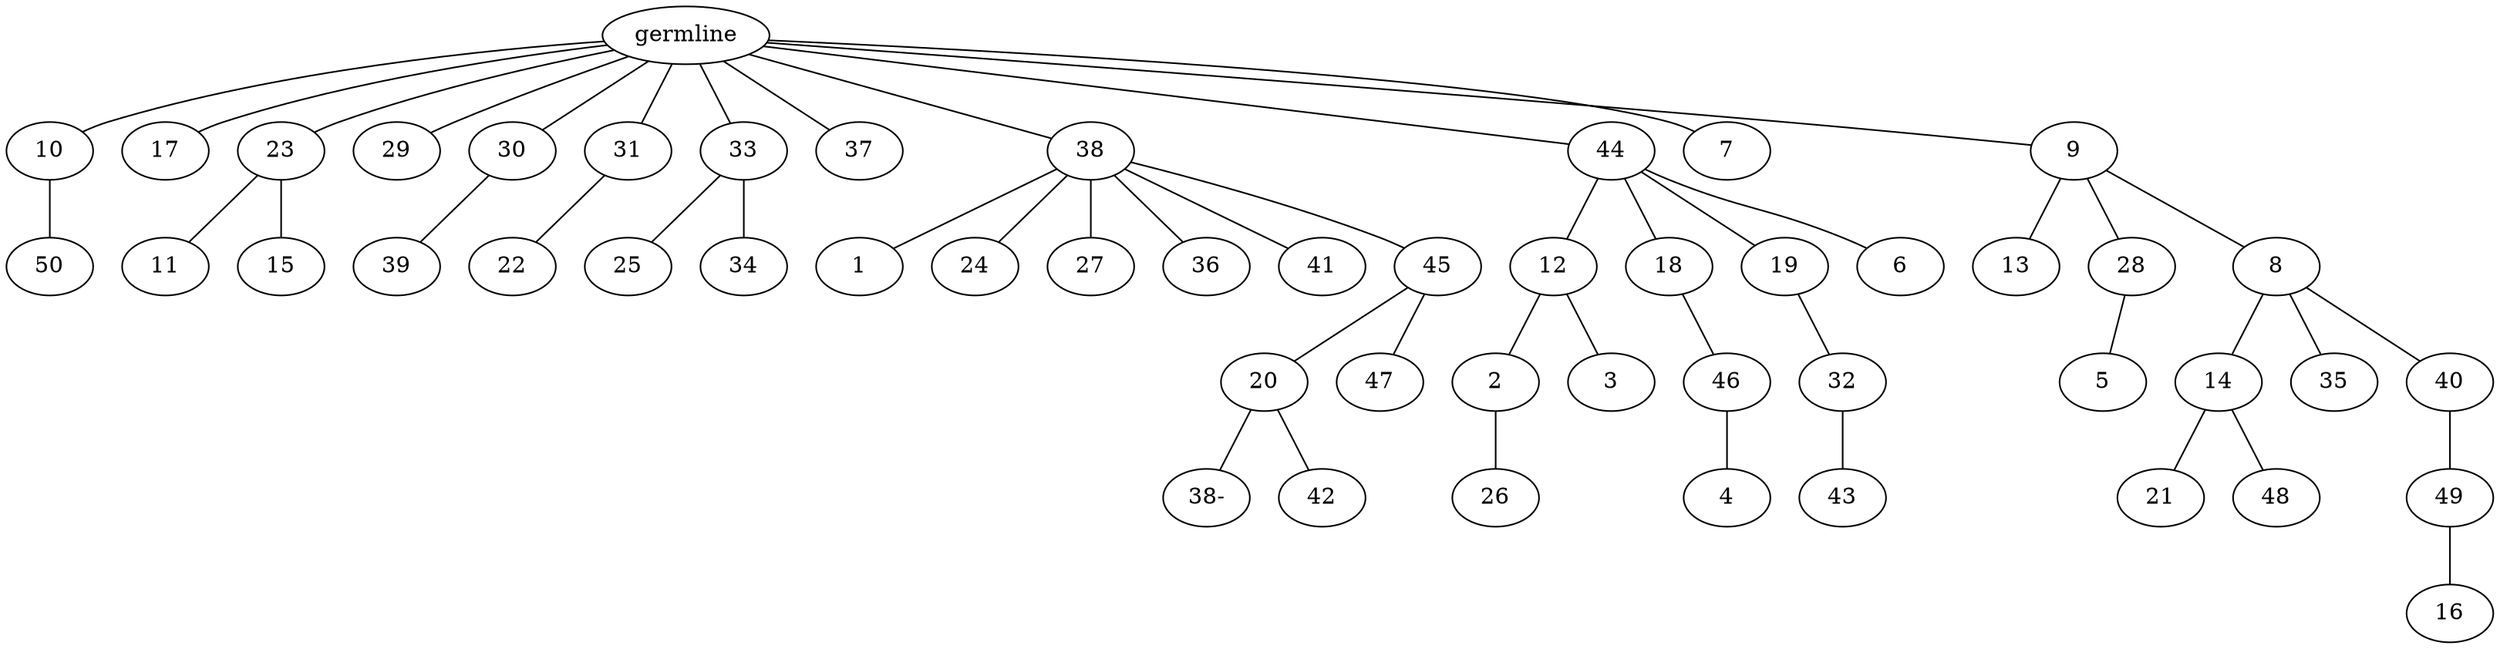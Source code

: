 graph tree {
    "140288153772288" [label="germline"];
    "140288153758736" [label="10"];
    "140288153754400" [label="50"];
    "140288153756240" [label="17"];
    "140288153759600" [label="23"];
    "140288153753776" [label="11"];
    "140288153753248" [label="15"];
    "140288153759216" [label="29"];
    "140288153754208" [label="30"];
    "140288153755024" [label="39"];
    "140288153752864" [label="31"];
    "140288153754112" [label="22"];
    "140288153751952" [label="33"];
    "140288153751760" [label="25"];
    "140288153754592" [label="34"];
    "140288153752144" [label="37"];
    "140288153752192" [label="38"];
    "140288153753296" [label="1"];
    "140288153753056" [label="24"];
    "140288153752288" [label="27"];
    "140288153752240" [label="36"];
    "140288153752672" [label="41"];
    "140288153751712" [label="45"];
    "140288153753968" [label="20"];
    "140288153754736" [label="38-"];
    "140288153754784" [label="42"];
    "140288153751616" [label="47"];
    "140288153752768" [label="44"];
    "140288153752048" [label="12"];
    "140288153752528" [label="2"];
    "140288153731232" [label="26"];
    "140288153731184" [label="3"];
    "140288153751664" [label="18"];
    "140288153731856" [label="46"];
    "140288153731568" [label="4"];
    "140288153751808" [label="19"];
    "140288153733344" [label="32"];
    "140288153731472" [label="43"];
    "140288153752432" [label="6"];
    "140288153753344" [label="7"];
    "140288153753152" [label="9"];
    "140288153732048" [label="13"];
    "140288153732000" [label="28"];
    "140288153732864" [label="5"];
    "140288153734016" [label="8"];
    "140288153734544" [label="14"];
    "140288153734832" [label="21"];
    "140288153755264" [label="48"];
    "140288153755216" [label="35"];
    "140288153754976" [label="40"];
    "140288153754256" [label="49"];
    "140288153759072" [label="16"];
    "140288153772288" -- "140288153758736";
    "140288153772288" -- "140288153756240";
    "140288153772288" -- "140288153759600";
    "140288153772288" -- "140288153759216";
    "140288153772288" -- "140288153754208";
    "140288153772288" -- "140288153752864";
    "140288153772288" -- "140288153751952";
    "140288153772288" -- "140288153752144";
    "140288153772288" -- "140288153752192";
    "140288153772288" -- "140288153752768";
    "140288153772288" -- "140288153753344";
    "140288153772288" -- "140288153753152";
    "140288153758736" -- "140288153754400";
    "140288153759600" -- "140288153753776";
    "140288153759600" -- "140288153753248";
    "140288153754208" -- "140288153755024";
    "140288153752864" -- "140288153754112";
    "140288153751952" -- "140288153751760";
    "140288153751952" -- "140288153754592";
    "140288153752192" -- "140288153753296";
    "140288153752192" -- "140288153753056";
    "140288153752192" -- "140288153752288";
    "140288153752192" -- "140288153752240";
    "140288153752192" -- "140288153752672";
    "140288153752192" -- "140288153751712";
    "140288153751712" -- "140288153753968";
    "140288153751712" -- "140288153751616";
    "140288153753968" -- "140288153754736";
    "140288153753968" -- "140288153754784";
    "140288153752768" -- "140288153752048";
    "140288153752768" -- "140288153751664";
    "140288153752768" -- "140288153751808";
    "140288153752768" -- "140288153752432";
    "140288153752048" -- "140288153752528";
    "140288153752048" -- "140288153731184";
    "140288153752528" -- "140288153731232";
    "140288153751664" -- "140288153731856";
    "140288153731856" -- "140288153731568";
    "140288153751808" -- "140288153733344";
    "140288153733344" -- "140288153731472";
    "140288153753152" -- "140288153732048";
    "140288153753152" -- "140288153732000";
    "140288153753152" -- "140288153734016";
    "140288153732000" -- "140288153732864";
    "140288153734016" -- "140288153734544";
    "140288153734016" -- "140288153755216";
    "140288153734016" -- "140288153754976";
    "140288153734544" -- "140288153734832";
    "140288153734544" -- "140288153755264";
    "140288153754976" -- "140288153754256";
    "140288153754256" -- "140288153759072";
}
